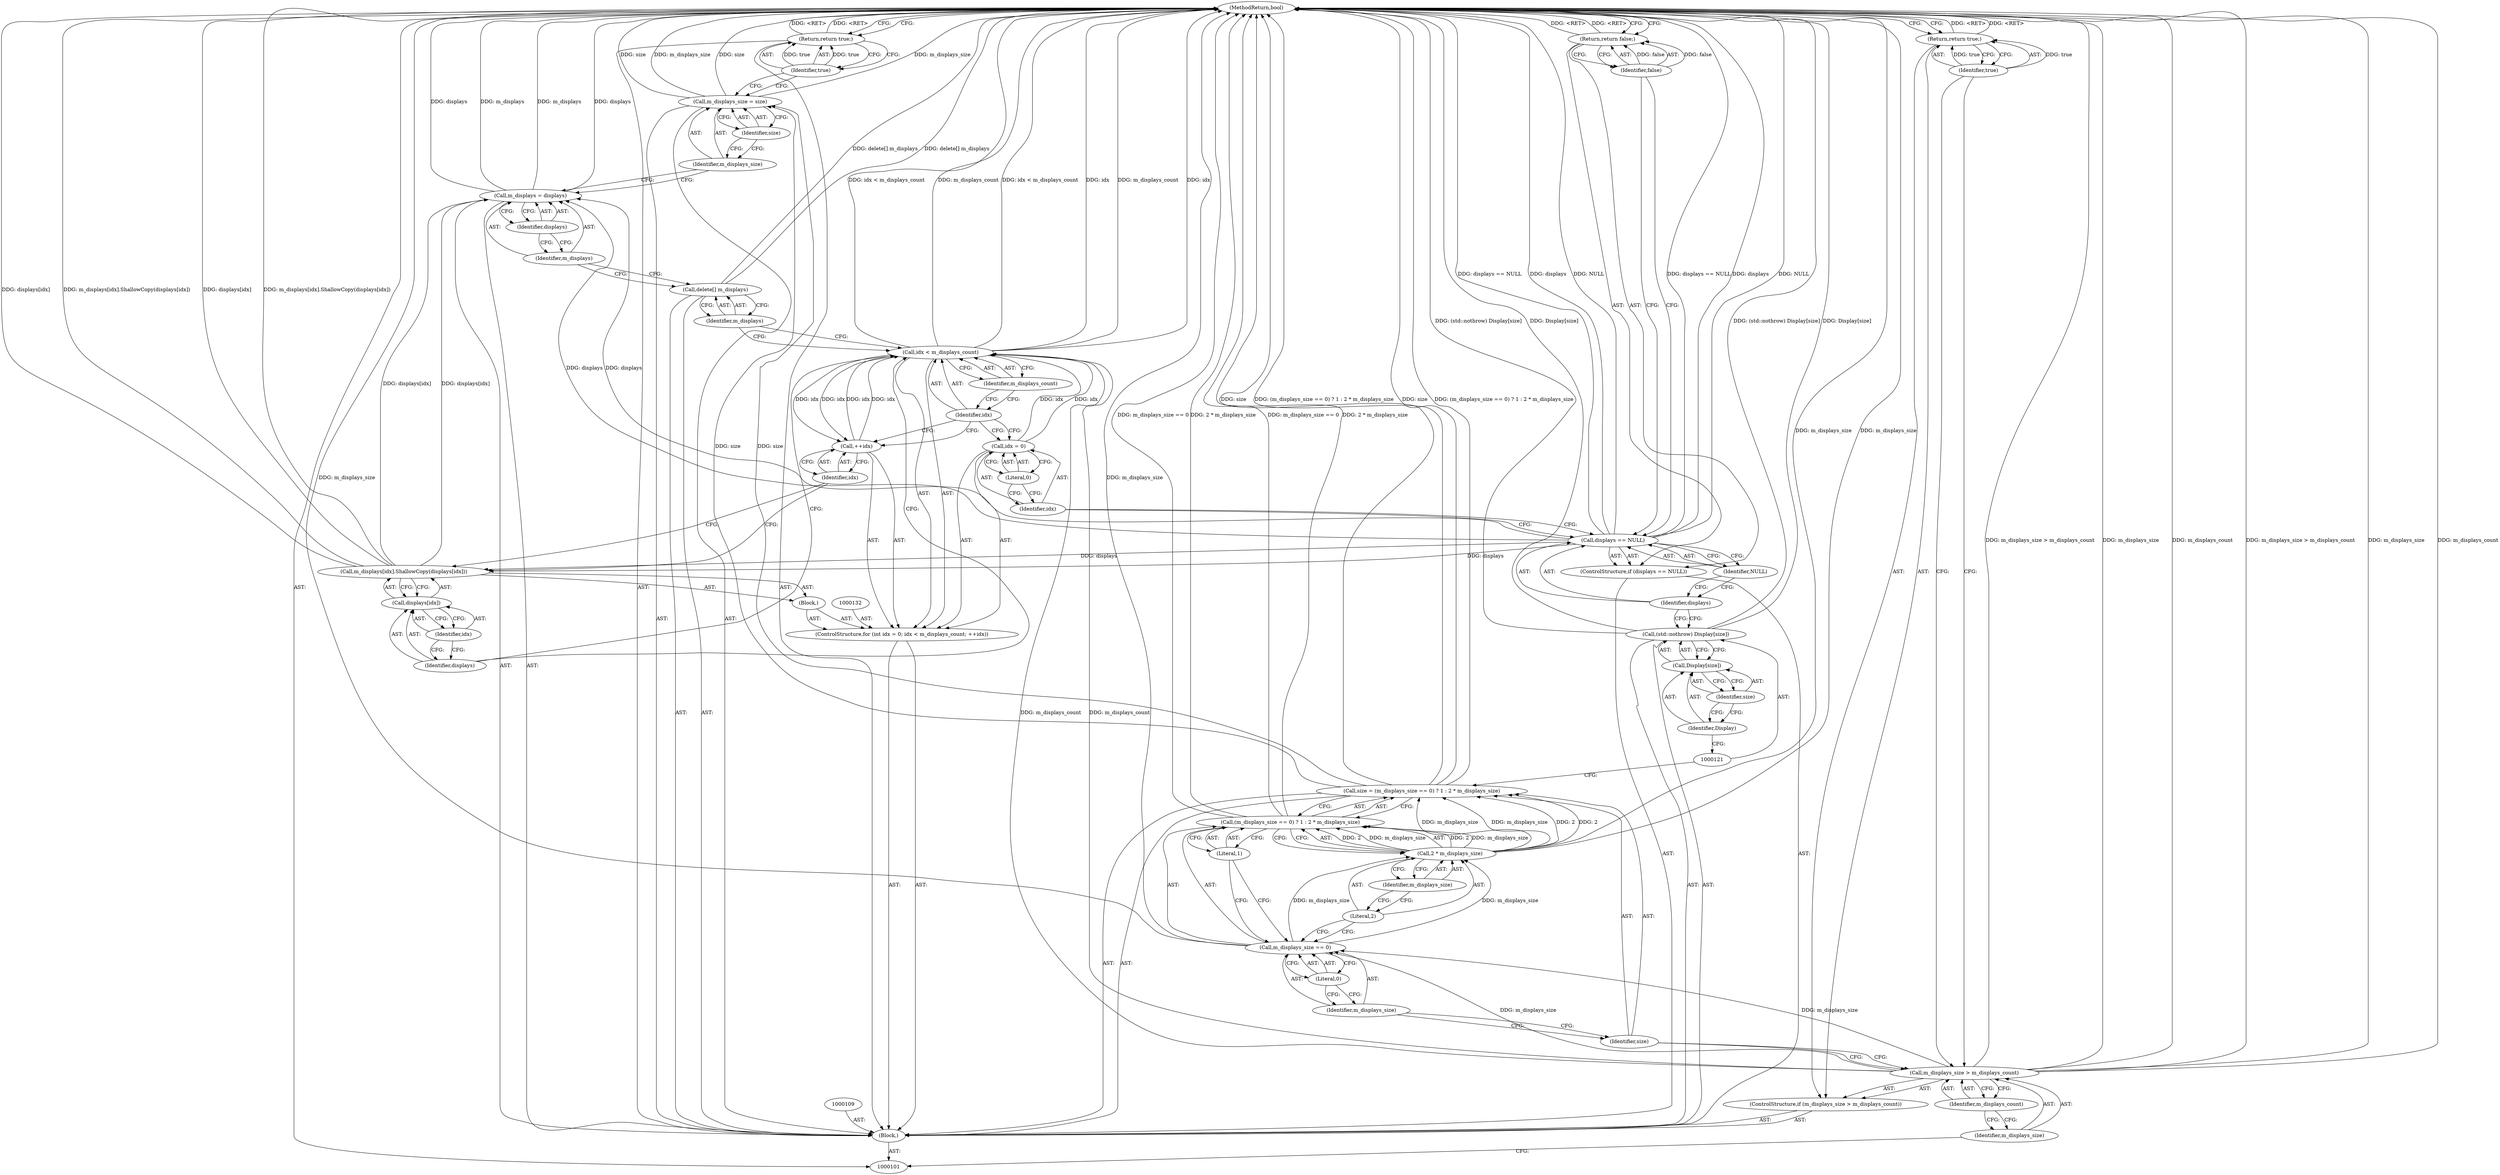 digraph "1_Android_04839626ed859623901ebd3a5fd483982186b59d_37" {
"1000156" [label="(MethodReturn,bool)"];
"1000141" [label="(Block,)"];
"1000143" [label="(Call,displays[idx])"];
"1000144" [label="(Identifier,displays)"];
"1000145" [label="(Identifier,idx)"];
"1000142" [label="(Call,m_displays[idx].ShallowCopy(displays[idx]))"];
"1000147" [label="(Identifier,m_displays)"];
"1000146" [label="(Call,delete[] m_displays)"];
"1000150" [label="(Identifier,displays)"];
"1000148" [label="(Call,m_displays = displays)"];
"1000149" [label="(Identifier,m_displays)"];
"1000153" [label="(Identifier,size)"];
"1000151" [label="(Call,m_displays_size = size)"];
"1000152" [label="(Identifier,m_displays_size)"];
"1000155" [label="(Identifier,true)"];
"1000154" [label="(Return,return true;)"];
"1000102" [label="(Block,)"];
"1000106" [label="(Identifier,m_displays_count)"];
"1000103" [label="(ControlStructure,if (m_displays_size > m_displays_count))"];
"1000104" [label="(Call,m_displays_size > m_displays_count)"];
"1000105" [label="(Identifier,m_displays_size)"];
"1000108" [label="(Identifier,true)"];
"1000107" [label="(Return,return true;)"];
"1000110" [label="(Call,size = (m_displays_size == 0) ? 1 : 2 * m_displays_size)"];
"1000111" [label="(Identifier,size)"];
"1000112" [label="(Call,(m_displays_size == 0) ? 1 : 2 * m_displays_size)"];
"1000113" [label="(Call,m_displays_size == 0)"];
"1000114" [label="(Identifier,m_displays_size)"];
"1000115" [label="(Literal,0)"];
"1000116" [label="(Literal,1)"];
"1000117" [label="(Call,2 * m_displays_size)"];
"1000118" [label="(Literal,2)"];
"1000119" [label="(Identifier,m_displays_size)"];
"1000120" [label="(Call,(std::nothrow) Display[size])"];
"1000122" [label="(Call,Display[size])"];
"1000123" [label="(Identifier,Display)"];
"1000124" [label="(Identifier,size)"];
"1000128" [label="(Identifier,NULL)"];
"1000125" [label="(ControlStructure,if (displays == NULL))"];
"1000126" [label="(Call,displays == NULL)"];
"1000127" [label="(Identifier,displays)"];
"1000130" [label="(Identifier,false)"];
"1000129" [label="(Return,return false;)"];
"1000133" [label="(Call,idx = 0)"];
"1000134" [label="(Identifier,idx)"];
"1000135" [label="(Literal,0)"];
"1000136" [label="(Call,idx < m_displays_count)"];
"1000137" [label="(Identifier,idx)"];
"1000138" [label="(Identifier,m_displays_count)"];
"1000131" [label="(ControlStructure,for (int idx = 0; idx < m_displays_count; ++idx))"];
"1000139" [label="(Call,++idx)"];
"1000140" [label="(Identifier,idx)"];
"1000156" -> "1000101"  [label="AST: "];
"1000156" -> "1000107"  [label="CFG: "];
"1000156" -> "1000129"  [label="CFG: "];
"1000156" -> "1000154"  [label="CFG: "];
"1000129" -> "1000156"  [label="DDG: <RET>"];
"1000112" -> "1000156"  [label="DDG: 2 * m_displays_size"];
"1000112" -> "1000156"  [label="DDG: m_displays_size == 0"];
"1000126" -> "1000156"  [label="DDG: displays == NULL"];
"1000126" -> "1000156"  [label="DDG: displays"];
"1000126" -> "1000156"  [label="DDG: NULL"];
"1000142" -> "1000156"  [label="DDG: m_displays[idx].ShallowCopy(displays[idx])"];
"1000142" -> "1000156"  [label="DDG: displays[idx]"];
"1000104" -> "1000156"  [label="DDG: m_displays_size > m_displays_count"];
"1000104" -> "1000156"  [label="DDG: m_displays_size"];
"1000104" -> "1000156"  [label="DDG: m_displays_count"];
"1000113" -> "1000156"  [label="DDG: m_displays_size"];
"1000151" -> "1000156"  [label="DDG: m_displays_size"];
"1000151" -> "1000156"  [label="DDG: size"];
"1000148" -> "1000156"  [label="DDG: displays"];
"1000148" -> "1000156"  [label="DDG: m_displays"];
"1000117" -> "1000156"  [label="DDG: m_displays_size"];
"1000146" -> "1000156"  [label="DDG: delete[] m_displays"];
"1000110" -> "1000156"  [label="DDG: size"];
"1000110" -> "1000156"  [label="DDG: (m_displays_size == 0) ? 1 : 2 * m_displays_size"];
"1000120" -> "1000156"  [label="DDG: (std::nothrow) Display[size]"];
"1000120" -> "1000156"  [label="DDG: Display[size]"];
"1000136" -> "1000156"  [label="DDG: idx < m_displays_count"];
"1000136" -> "1000156"  [label="DDG: m_displays_count"];
"1000136" -> "1000156"  [label="DDG: idx"];
"1000154" -> "1000156"  [label="DDG: <RET>"];
"1000107" -> "1000156"  [label="DDG: <RET>"];
"1000141" -> "1000131"  [label="AST: "];
"1000142" -> "1000141"  [label="AST: "];
"1000143" -> "1000142"  [label="AST: "];
"1000143" -> "1000145"  [label="CFG: "];
"1000144" -> "1000143"  [label="AST: "];
"1000145" -> "1000143"  [label="AST: "];
"1000142" -> "1000143"  [label="CFG: "];
"1000144" -> "1000143"  [label="AST: "];
"1000144" -> "1000136"  [label="CFG: "];
"1000145" -> "1000144"  [label="CFG: "];
"1000145" -> "1000143"  [label="AST: "];
"1000145" -> "1000144"  [label="CFG: "];
"1000143" -> "1000145"  [label="CFG: "];
"1000142" -> "1000141"  [label="AST: "];
"1000142" -> "1000143"  [label="CFG: "];
"1000143" -> "1000142"  [label="AST: "];
"1000140" -> "1000142"  [label="CFG: "];
"1000142" -> "1000156"  [label="DDG: m_displays[idx].ShallowCopy(displays[idx])"];
"1000142" -> "1000156"  [label="DDG: displays[idx]"];
"1000126" -> "1000142"  [label="DDG: displays"];
"1000142" -> "1000148"  [label="DDG: displays[idx]"];
"1000147" -> "1000146"  [label="AST: "];
"1000147" -> "1000136"  [label="CFG: "];
"1000146" -> "1000147"  [label="CFG: "];
"1000146" -> "1000102"  [label="AST: "];
"1000146" -> "1000147"  [label="CFG: "];
"1000147" -> "1000146"  [label="AST: "];
"1000149" -> "1000146"  [label="CFG: "];
"1000146" -> "1000156"  [label="DDG: delete[] m_displays"];
"1000150" -> "1000148"  [label="AST: "];
"1000150" -> "1000149"  [label="CFG: "];
"1000148" -> "1000150"  [label="CFG: "];
"1000148" -> "1000102"  [label="AST: "];
"1000148" -> "1000150"  [label="CFG: "];
"1000149" -> "1000148"  [label="AST: "];
"1000150" -> "1000148"  [label="AST: "];
"1000152" -> "1000148"  [label="CFG: "];
"1000148" -> "1000156"  [label="DDG: displays"];
"1000148" -> "1000156"  [label="DDG: m_displays"];
"1000126" -> "1000148"  [label="DDG: displays"];
"1000142" -> "1000148"  [label="DDG: displays[idx]"];
"1000149" -> "1000148"  [label="AST: "];
"1000149" -> "1000146"  [label="CFG: "];
"1000150" -> "1000149"  [label="CFG: "];
"1000153" -> "1000151"  [label="AST: "];
"1000153" -> "1000152"  [label="CFG: "];
"1000151" -> "1000153"  [label="CFG: "];
"1000151" -> "1000102"  [label="AST: "];
"1000151" -> "1000153"  [label="CFG: "];
"1000152" -> "1000151"  [label="AST: "];
"1000153" -> "1000151"  [label="AST: "];
"1000155" -> "1000151"  [label="CFG: "];
"1000151" -> "1000156"  [label="DDG: m_displays_size"];
"1000151" -> "1000156"  [label="DDG: size"];
"1000110" -> "1000151"  [label="DDG: size"];
"1000152" -> "1000151"  [label="AST: "];
"1000152" -> "1000148"  [label="CFG: "];
"1000153" -> "1000152"  [label="CFG: "];
"1000155" -> "1000154"  [label="AST: "];
"1000155" -> "1000151"  [label="CFG: "];
"1000154" -> "1000155"  [label="CFG: "];
"1000155" -> "1000154"  [label="DDG: true"];
"1000154" -> "1000102"  [label="AST: "];
"1000154" -> "1000155"  [label="CFG: "];
"1000155" -> "1000154"  [label="AST: "];
"1000156" -> "1000154"  [label="CFG: "];
"1000154" -> "1000156"  [label="DDG: <RET>"];
"1000155" -> "1000154"  [label="DDG: true"];
"1000102" -> "1000101"  [label="AST: "];
"1000103" -> "1000102"  [label="AST: "];
"1000109" -> "1000102"  [label="AST: "];
"1000110" -> "1000102"  [label="AST: "];
"1000120" -> "1000102"  [label="AST: "];
"1000125" -> "1000102"  [label="AST: "];
"1000131" -> "1000102"  [label="AST: "];
"1000146" -> "1000102"  [label="AST: "];
"1000148" -> "1000102"  [label="AST: "];
"1000151" -> "1000102"  [label="AST: "];
"1000154" -> "1000102"  [label="AST: "];
"1000106" -> "1000104"  [label="AST: "];
"1000106" -> "1000105"  [label="CFG: "];
"1000104" -> "1000106"  [label="CFG: "];
"1000103" -> "1000102"  [label="AST: "];
"1000104" -> "1000103"  [label="AST: "];
"1000107" -> "1000103"  [label="AST: "];
"1000104" -> "1000103"  [label="AST: "];
"1000104" -> "1000106"  [label="CFG: "];
"1000105" -> "1000104"  [label="AST: "];
"1000106" -> "1000104"  [label="AST: "];
"1000108" -> "1000104"  [label="CFG: "];
"1000111" -> "1000104"  [label="CFG: "];
"1000104" -> "1000156"  [label="DDG: m_displays_size > m_displays_count"];
"1000104" -> "1000156"  [label="DDG: m_displays_size"];
"1000104" -> "1000156"  [label="DDG: m_displays_count"];
"1000104" -> "1000113"  [label="DDG: m_displays_size"];
"1000104" -> "1000136"  [label="DDG: m_displays_count"];
"1000105" -> "1000104"  [label="AST: "];
"1000105" -> "1000101"  [label="CFG: "];
"1000106" -> "1000105"  [label="CFG: "];
"1000108" -> "1000107"  [label="AST: "];
"1000108" -> "1000104"  [label="CFG: "];
"1000107" -> "1000108"  [label="CFG: "];
"1000108" -> "1000107"  [label="DDG: true"];
"1000107" -> "1000103"  [label="AST: "];
"1000107" -> "1000108"  [label="CFG: "];
"1000108" -> "1000107"  [label="AST: "];
"1000156" -> "1000107"  [label="CFG: "];
"1000107" -> "1000156"  [label="DDG: <RET>"];
"1000108" -> "1000107"  [label="DDG: true"];
"1000110" -> "1000102"  [label="AST: "];
"1000110" -> "1000112"  [label="CFG: "];
"1000111" -> "1000110"  [label="AST: "];
"1000112" -> "1000110"  [label="AST: "];
"1000121" -> "1000110"  [label="CFG: "];
"1000110" -> "1000156"  [label="DDG: size"];
"1000110" -> "1000156"  [label="DDG: (m_displays_size == 0) ? 1 : 2 * m_displays_size"];
"1000117" -> "1000110"  [label="DDG: 2"];
"1000117" -> "1000110"  [label="DDG: m_displays_size"];
"1000110" -> "1000151"  [label="DDG: size"];
"1000111" -> "1000110"  [label="AST: "];
"1000111" -> "1000104"  [label="CFG: "];
"1000114" -> "1000111"  [label="CFG: "];
"1000112" -> "1000110"  [label="AST: "];
"1000112" -> "1000116"  [label="CFG: "];
"1000112" -> "1000117"  [label="CFG: "];
"1000113" -> "1000112"  [label="AST: "];
"1000116" -> "1000112"  [label="AST: "];
"1000117" -> "1000112"  [label="AST: "];
"1000110" -> "1000112"  [label="CFG: "];
"1000112" -> "1000156"  [label="DDG: 2 * m_displays_size"];
"1000112" -> "1000156"  [label="DDG: m_displays_size == 0"];
"1000117" -> "1000112"  [label="DDG: 2"];
"1000117" -> "1000112"  [label="DDG: m_displays_size"];
"1000113" -> "1000112"  [label="AST: "];
"1000113" -> "1000115"  [label="CFG: "];
"1000114" -> "1000113"  [label="AST: "];
"1000115" -> "1000113"  [label="AST: "];
"1000116" -> "1000113"  [label="CFG: "];
"1000118" -> "1000113"  [label="CFG: "];
"1000113" -> "1000156"  [label="DDG: m_displays_size"];
"1000104" -> "1000113"  [label="DDG: m_displays_size"];
"1000113" -> "1000117"  [label="DDG: m_displays_size"];
"1000114" -> "1000113"  [label="AST: "];
"1000114" -> "1000111"  [label="CFG: "];
"1000115" -> "1000114"  [label="CFG: "];
"1000115" -> "1000113"  [label="AST: "];
"1000115" -> "1000114"  [label="CFG: "];
"1000113" -> "1000115"  [label="CFG: "];
"1000116" -> "1000112"  [label="AST: "];
"1000116" -> "1000113"  [label="CFG: "];
"1000112" -> "1000116"  [label="CFG: "];
"1000117" -> "1000112"  [label="AST: "];
"1000117" -> "1000119"  [label="CFG: "];
"1000118" -> "1000117"  [label="AST: "];
"1000119" -> "1000117"  [label="AST: "];
"1000112" -> "1000117"  [label="CFG: "];
"1000117" -> "1000156"  [label="DDG: m_displays_size"];
"1000117" -> "1000110"  [label="DDG: 2"];
"1000117" -> "1000110"  [label="DDG: m_displays_size"];
"1000117" -> "1000112"  [label="DDG: 2"];
"1000117" -> "1000112"  [label="DDG: m_displays_size"];
"1000113" -> "1000117"  [label="DDG: m_displays_size"];
"1000118" -> "1000117"  [label="AST: "];
"1000118" -> "1000113"  [label="CFG: "];
"1000119" -> "1000118"  [label="CFG: "];
"1000119" -> "1000117"  [label="AST: "];
"1000119" -> "1000118"  [label="CFG: "];
"1000117" -> "1000119"  [label="CFG: "];
"1000120" -> "1000102"  [label="AST: "];
"1000120" -> "1000122"  [label="CFG: "];
"1000121" -> "1000120"  [label="AST: "];
"1000122" -> "1000120"  [label="AST: "];
"1000127" -> "1000120"  [label="CFG: "];
"1000120" -> "1000156"  [label="DDG: (std::nothrow) Display[size]"];
"1000120" -> "1000156"  [label="DDG: Display[size]"];
"1000122" -> "1000120"  [label="AST: "];
"1000122" -> "1000124"  [label="CFG: "];
"1000123" -> "1000122"  [label="AST: "];
"1000124" -> "1000122"  [label="AST: "];
"1000120" -> "1000122"  [label="CFG: "];
"1000123" -> "1000122"  [label="AST: "];
"1000123" -> "1000121"  [label="CFG: "];
"1000124" -> "1000123"  [label="CFG: "];
"1000124" -> "1000122"  [label="AST: "];
"1000124" -> "1000123"  [label="CFG: "];
"1000122" -> "1000124"  [label="CFG: "];
"1000128" -> "1000126"  [label="AST: "];
"1000128" -> "1000127"  [label="CFG: "];
"1000126" -> "1000128"  [label="CFG: "];
"1000125" -> "1000102"  [label="AST: "];
"1000126" -> "1000125"  [label="AST: "];
"1000129" -> "1000125"  [label="AST: "];
"1000126" -> "1000125"  [label="AST: "];
"1000126" -> "1000128"  [label="CFG: "];
"1000127" -> "1000126"  [label="AST: "];
"1000128" -> "1000126"  [label="AST: "];
"1000130" -> "1000126"  [label="CFG: "];
"1000134" -> "1000126"  [label="CFG: "];
"1000126" -> "1000156"  [label="DDG: displays == NULL"];
"1000126" -> "1000156"  [label="DDG: displays"];
"1000126" -> "1000156"  [label="DDG: NULL"];
"1000126" -> "1000142"  [label="DDG: displays"];
"1000126" -> "1000148"  [label="DDG: displays"];
"1000127" -> "1000126"  [label="AST: "];
"1000127" -> "1000120"  [label="CFG: "];
"1000128" -> "1000127"  [label="CFG: "];
"1000130" -> "1000129"  [label="AST: "];
"1000130" -> "1000126"  [label="CFG: "];
"1000129" -> "1000130"  [label="CFG: "];
"1000130" -> "1000129"  [label="DDG: false"];
"1000129" -> "1000125"  [label="AST: "];
"1000129" -> "1000130"  [label="CFG: "];
"1000130" -> "1000129"  [label="AST: "];
"1000156" -> "1000129"  [label="CFG: "];
"1000129" -> "1000156"  [label="DDG: <RET>"];
"1000130" -> "1000129"  [label="DDG: false"];
"1000133" -> "1000131"  [label="AST: "];
"1000133" -> "1000135"  [label="CFG: "];
"1000134" -> "1000133"  [label="AST: "];
"1000135" -> "1000133"  [label="AST: "];
"1000137" -> "1000133"  [label="CFG: "];
"1000133" -> "1000136"  [label="DDG: idx"];
"1000134" -> "1000133"  [label="AST: "];
"1000134" -> "1000126"  [label="CFG: "];
"1000135" -> "1000134"  [label="CFG: "];
"1000135" -> "1000133"  [label="AST: "];
"1000135" -> "1000134"  [label="CFG: "];
"1000133" -> "1000135"  [label="CFG: "];
"1000136" -> "1000131"  [label="AST: "];
"1000136" -> "1000138"  [label="CFG: "];
"1000137" -> "1000136"  [label="AST: "];
"1000138" -> "1000136"  [label="AST: "];
"1000144" -> "1000136"  [label="CFG: "];
"1000147" -> "1000136"  [label="CFG: "];
"1000136" -> "1000156"  [label="DDG: idx < m_displays_count"];
"1000136" -> "1000156"  [label="DDG: m_displays_count"];
"1000136" -> "1000156"  [label="DDG: idx"];
"1000139" -> "1000136"  [label="DDG: idx"];
"1000133" -> "1000136"  [label="DDG: idx"];
"1000104" -> "1000136"  [label="DDG: m_displays_count"];
"1000136" -> "1000139"  [label="DDG: idx"];
"1000137" -> "1000136"  [label="AST: "];
"1000137" -> "1000133"  [label="CFG: "];
"1000137" -> "1000139"  [label="CFG: "];
"1000138" -> "1000137"  [label="CFG: "];
"1000138" -> "1000136"  [label="AST: "];
"1000138" -> "1000137"  [label="CFG: "];
"1000136" -> "1000138"  [label="CFG: "];
"1000131" -> "1000102"  [label="AST: "];
"1000132" -> "1000131"  [label="AST: "];
"1000133" -> "1000131"  [label="AST: "];
"1000136" -> "1000131"  [label="AST: "];
"1000139" -> "1000131"  [label="AST: "];
"1000141" -> "1000131"  [label="AST: "];
"1000139" -> "1000131"  [label="AST: "];
"1000139" -> "1000140"  [label="CFG: "];
"1000140" -> "1000139"  [label="AST: "];
"1000137" -> "1000139"  [label="CFG: "];
"1000139" -> "1000136"  [label="DDG: idx"];
"1000136" -> "1000139"  [label="DDG: idx"];
"1000140" -> "1000139"  [label="AST: "];
"1000140" -> "1000142"  [label="CFG: "];
"1000139" -> "1000140"  [label="CFG: "];
}
